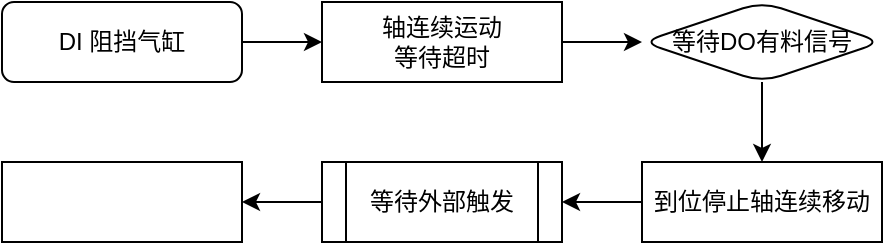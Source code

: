 <mxfile version="21.6.6" type="github">
  <diagram id="C5RBs43oDa-KdzZeNtuy" name="Page-1">
    <mxGraphModel dx="514" dy="363" grid="1" gridSize="10" guides="1" tooltips="1" connect="1" arrows="1" fold="1" page="1" pageScale="1" pageWidth="827" pageHeight="1169" math="0" shadow="0">
      <root>
        <mxCell id="WIyWlLk6GJQsqaUBKTNV-0" />
        <mxCell id="WIyWlLk6GJQsqaUBKTNV-1" parent="WIyWlLk6GJQsqaUBKTNV-0" />
        <mxCell id="Mojzn32GvCdecLpGFK2S-1" value="" style="edgeStyle=orthogonalEdgeStyle;rounded=0;orthogonalLoop=1;jettySize=auto;html=1;" parent="WIyWlLk6GJQsqaUBKTNV-1" source="WIyWlLk6GJQsqaUBKTNV-3" target="Mojzn32GvCdecLpGFK2S-0" edge="1">
          <mxGeometry relative="1" as="geometry" />
        </mxCell>
        <mxCell id="WIyWlLk6GJQsqaUBKTNV-3" value="DI 阻挡气缸" style="rounded=1;whiteSpace=wrap;html=1;fontSize=12;glass=0;strokeWidth=1;shadow=0;" parent="WIyWlLk6GJQsqaUBKTNV-1" vertex="1">
          <mxGeometry x="120" y="160" width="120" height="40" as="geometry" />
        </mxCell>
        <mxCell id="Mojzn32GvCdecLpGFK2S-3" value="" style="edgeStyle=orthogonalEdgeStyle;rounded=0;orthogonalLoop=1;jettySize=auto;html=1;" parent="WIyWlLk6GJQsqaUBKTNV-1" source="Mojzn32GvCdecLpGFK2S-0" target="Mojzn32GvCdecLpGFK2S-2" edge="1">
          <mxGeometry relative="1" as="geometry" />
        </mxCell>
        <mxCell id="Mojzn32GvCdecLpGFK2S-0" value="轴连续运动&lt;br&gt;等待超时" style="rounded=0;whiteSpace=wrap;html=1;fontSize=12;glass=0;strokeWidth=1;shadow=0;" parent="WIyWlLk6GJQsqaUBKTNV-1" vertex="1">
          <mxGeometry x="280" y="160" width="120" height="40" as="geometry" />
        </mxCell>
        <mxCell id="seuEclP1IVhdWHWNPmXE-2" value="" style="edgeStyle=orthogonalEdgeStyle;rounded=0;orthogonalLoop=1;jettySize=auto;html=1;" edge="1" parent="WIyWlLk6GJQsqaUBKTNV-1" source="Mojzn32GvCdecLpGFK2S-2" target="seuEclP1IVhdWHWNPmXE-1">
          <mxGeometry relative="1" as="geometry" />
        </mxCell>
        <mxCell id="Mojzn32GvCdecLpGFK2S-2" value="等待DO有料信号" style="rounded=1;whiteSpace=wrap;html=1;fontSize=12;glass=0;strokeWidth=1;shadow=0;shape=rhombus;perimeter=rhombusPerimeter;" parent="WIyWlLk6GJQsqaUBKTNV-1" vertex="1">
          <mxGeometry x="440" y="160" width="120" height="40" as="geometry" />
        </mxCell>
        <mxCell id="seuEclP1IVhdWHWNPmXE-12" value="" style="edgeStyle=orthogonalEdgeStyle;rounded=0;orthogonalLoop=1;jettySize=auto;html=1;" edge="1" parent="WIyWlLk6GJQsqaUBKTNV-1" source="seuEclP1IVhdWHWNPmXE-1" target="seuEclP1IVhdWHWNPmXE-11">
          <mxGeometry relative="1" as="geometry" />
        </mxCell>
        <mxCell id="seuEclP1IVhdWHWNPmXE-1" value="到位停止轴连续移动" style="whiteSpace=wrap;html=1;rounded=0;glass=0;strokeWidth=1;shadow=0;" vertex="1" parent="WIyWlLk6GJQsqaUBKTNV-1">
          <mxGeometry x="440" y="240" width="120" height="40" as="geometry" />
        </mxCell>
        <mxCell id="seuEclP1IVhdWHWNPmXE-14" value="" style="edgeStyle=orthogonalEdgeStyle;rounded=0;orthogonalLoop=1;jettySize=auto;html=1;" edge="1" parent="WIyWlLk6GJQsqaUBKTNV-1" source="seuEclP1IVhdWHWNPmXE-11" target="seuEclP1IVhdWHWNPmXE-13">
          <mxGeometry relative="1" as="geometry" />
        </mxCell>
        <mxCell id="seuEclP1IVhdWHWNPmXE-11" value="等待外部触发" style="whiteSpace=wrap;html=1;rounded=0;glass=0;strokeWidth=1;shadow=0;shape=process;backgroundOutline=1;" vertex="1" parent="WIyWlLk6GJQsqaUBKTNV-1">
          <mxGeometry x="280" y="240" width="120" height="40" as="geometry" />
        </mxCell>
        <mxCell id="seuEclP1IVhdWHWNPmXE-13" value="" style="whiteSpace=wrap;html=1;rounded=0;glass=0;strokeWidth=1;shadow=0;" vertex="1" parent="WIyWlLk6GJQsqaUBKTNV-1">
          <mxGeometry x="120" y="240" width="120" height="40" as="geometry" />
        </mxCell>
      </root>
    </mxGraphModel>
  </diagram>
</mxfile>
